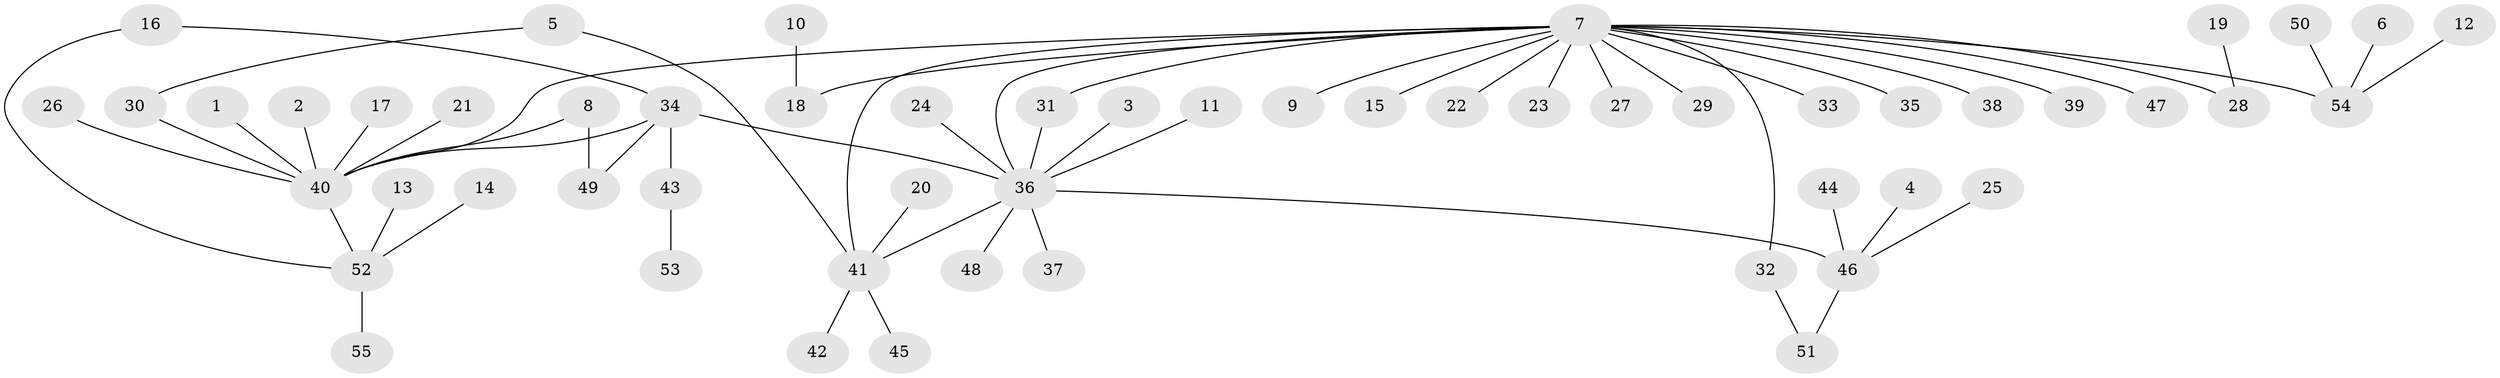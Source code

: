 // original degree distribution, {2: 0.24545454545454545, 22: 0.00909090909090909, 6: 0.01818181818181818, 12: 0.00909090909090909, 8: 0.00909090909090909, 13: 0.00909090909090909, 1: 0.5727272727272728, 4: 0.03636363636363636, 3: 0.08181818181818182, 7: 0.00909090909090909}
// Generated by graph-tools (version 1.1) at 2025/25/03/09/25 03:25:58]
// undirected, 55 vertices, 61 edges
graph export_dot {
graph [start="1"]
  node [color=gray90,style=filled];
  1;
  2;
  3;
  4;
  5;
  6;
  7;
  8;
  9;
  10;
  11;
  12;
  13;
  14;
  15;
  16;
  17;
  18;
  19;
  20;
  21;
  22;
  23;
  24;
  25;
  26;
  27;
  28;
  29;
  30;
  31;
  32;
  33;
  34;
  35;
  36;
  37;
  38;
  39;
  40;
  41;
  42;
  43;
  44;
  45;
  46;
  47;
  48;
  49;
  50;
  51;
  52;
  53;
  54;
  55;
  1 -- 40 [weight=1.0];
  2 -- 40 [weight=1.0];
  3 -- 36 [weight=1.0];
  4 -- 46 [weight=1.0];
  5 -- 30 [weight=1.0];
  5 -- 41 [weight=1.0];
  6 -- 54 [weight=1.0];
  7 -- 9 [weight=1.0];
  7 -- 15 [weight=1.0];
  7 -- 18 [weight=1.0];
  7 -- 22 [weight=1.0];
  7 -- 23 [weight=1.0];
  7 -- 27 [weight=1.0];
  7 -- 28 [weight=1.0];
  7 -- 29 [weight=1.0];
  7 -- 31 [weight=1.0];
  7 -- 32 [weight=1.0];
  7 -- 33 [weight=1.0];
  7 -- 35 [weight=1.0];
  7 -- 36 [weight=1.0];
  7 -- 38 [weight=1.0];
  7 -- 39 [weight=1.0];
  7 -- 40 [weight=1.0];
  7 -- 41 [weight=2.0];
  7 -- 47 [weight=1.0];
  7 -- 54 [weight=1.0];
  8 -- 40 [weight=1.0];
  8 -- 49 [weight=1.0];
  10 -- 18 [weight=1.0];
  11 -- 36 [weight=1.0];
  12 -- 54 [weight=1.0];
  13 -- 52 [weight=1.0];
  14 -- 52 [weight=1.0];
  16 -- 34 [weight=1.0];
  16 -- 52 [weight=1.0];
  17 -- 40 [weight=1.0];
  19 -- 28 [weight=1.0];
  20 -- 41 [weight=1.0];
  21 -- 40 [weight=1.0];
  24 -- 36 [weight=1.0];
  25 -- 46 [weight=1.0];
  26 -- 40 [weight=1.0];
  30 -- 40 [weight=1.0];
  31 -- 36 [weight=1.0];
  32 -- 51 [weight=1.0];
  34 -- 36 [weight=1.0];
  34 -- 40 [weight=1.0];
  34 -- 43 [weight=1.0];
  34 -- 49 [weight=1.0];
  36 -- 37 [weight=1.0];
  36 -- 41 [weight=1.0];
  36 -- 46 [weight=1.0];
  36 -- 48 [weight=1.0];
  40 -- 52 [weight=1.0];
  41 -- 42 [weight=1.0];
  41 -- 45 [weight=1.0];
  43 -- 53 [weight=1.0];
  44 -- 46 [weight=1.0];
  46 -- 51 [weight=1.0];
  50 -- 54 [weight=1.0];
  52 -- 55 [weight=1.0];
}
